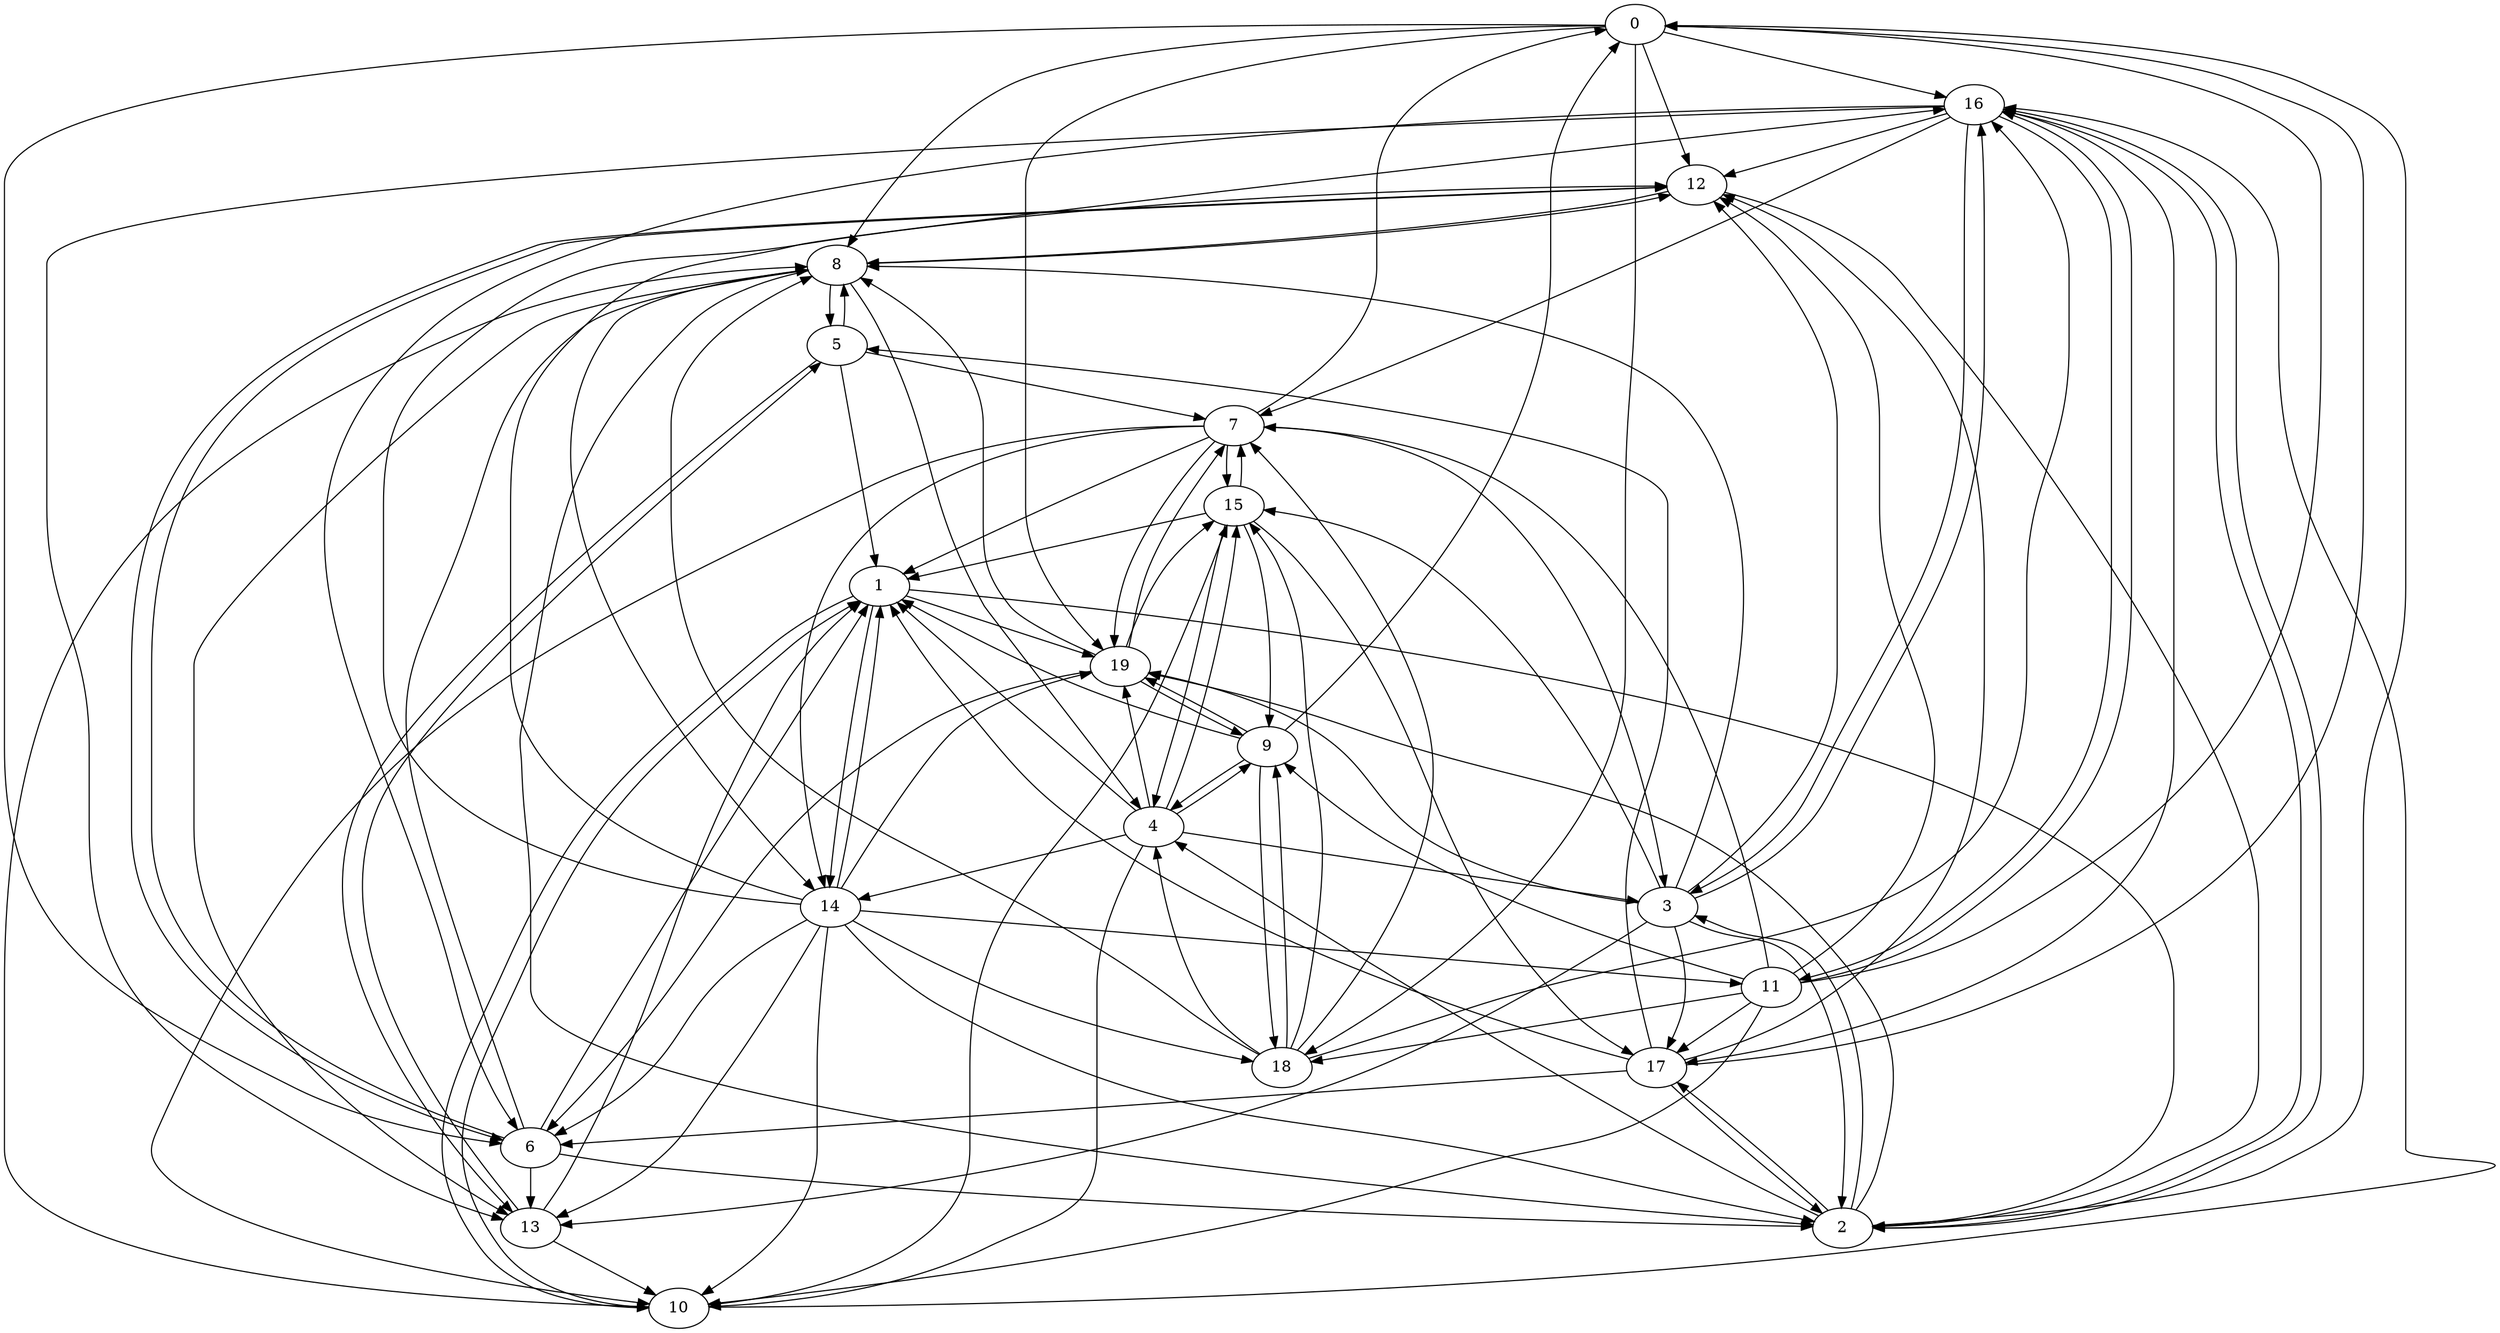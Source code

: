 strict digraph  {
	0 -> 16;
	0 -> 19;
	0 -> 18;
	0 -> 12;
	0 -> 8;
	0 -> 6;
	1 -> 2;
	1 -> 19;
	1 -> 14;
	1 -> 10;
	2 -> 4;
	2 -> 0;
	2 -> 3;
	2 -> 16;
	2 -> 19;
	2 -> 17;
	3 -> 2;
	3 -> 15;
	3 -> 16;
	3 -> 19;
	3 -> 17;
	3 -> 13;
	3 -> 12;
	3 -> 8;
	4 -> 1;
	4 -> 3;
	4 -> 15;
	4 -> 19;
	4 -> 14;
	4 -> 10;
	4 -> 9;
	5 -> 1;
	5 -> 13;
	5 -> 8;
	5 -> 7;
	6 -> 2;
	6 -> 1;
	6 -> 13;
	6 -> 12;
	6 -> 8;
	7 -> 1;
	7 -> 0;
	7 -> 3;
	7 -> 15;
	7 -> 19;
	7 -> 14;
	7 -> 10;
	8 -> 2;
	8 -> 5;
	8 -> 4;
	8 -> 14;
	8 -> 13;
	8 -> 12;
	9 -> 1;
	9 -> 4;
	9 -> 0;
	9 -> 19;
	9 -> 18;
	10 -> 1;
	10 -> 15;
	10 -> 16;
	10 -> 8;
	11 -> 0;
	11 -> 16;
	11 -> 18;
	11 -> 17;
	11 -> 12;
	11 -> 10;
	11 -> 9;
	11 -> 7;
	12 -> 2;
	12 -> 8;
	12 -> 6;
	13 -> 5;
	13 -> 1;
	13 -> 10;
	14 -> 2;
	14 -> 1;
	14 -> 16;
	14 -> 19;
	14 -> 18;
	14 -> 13;
	14 -> 12;
	14 -> 11;
	14 -> 10;
	14 -> 6;
	15 -> 1;
	15 -> 4;
	15 -> 17;
	15 -> 9;
	15 -> 7;
	16 -> 2;
	16 -> 3;
	16 -> 17;
	16 -> 13;
	16 -> 12;
	16 -> 11;
	16 -> 7;
	16 -> 6;
	17 -> 2;
	17 -> 5;
	17 -> 1;
	17 -> 0;
	17 -> 12;
	17 -> 6;
	18 -> 4;
	18 -> 15;
	18 -> 16;
	18 -> 9;
	18 -> 8;
	18 -> 7;
	19 -> 15;
	19 -> 9;
	19 -> 8;
	19 -> 7;
	19 -> 6;
}
